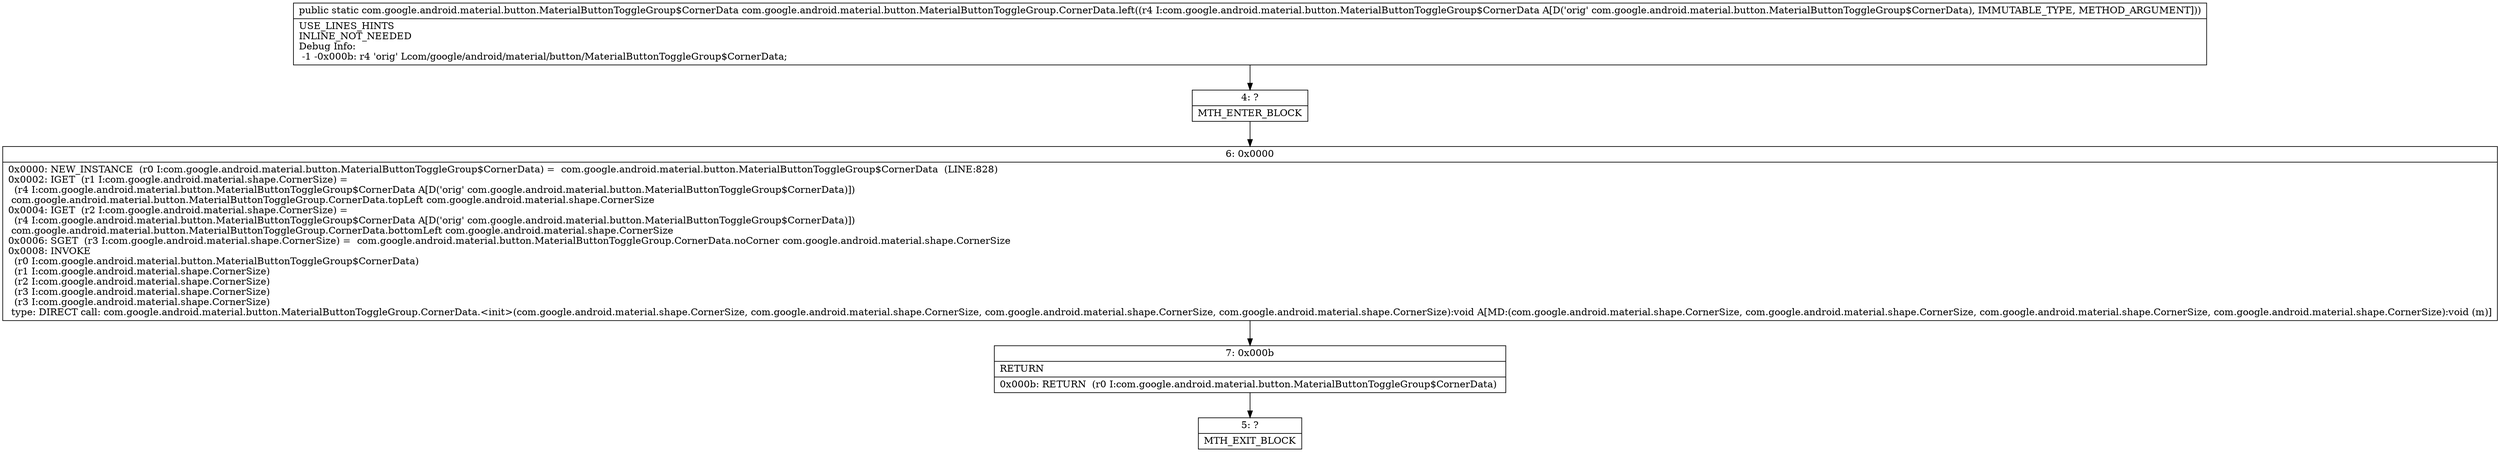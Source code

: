 digraph "CFG forcom.google.android.material.button.MaterialButtonToggleGroup.CornerData.left(Lcom\/google\/android\/material\/button\/MaterialButtonToggleGroup$CornerData;)Lcom\/google\/android\/material\/button\/MaterialButtonToggleGroup$CornerData;" {
Node_4 [shape=record,label="{4\:\ ?|MTH_ENTER_BLOCK\l}"];
Node_6 [shape=record,label="{6\:\ 0x0000|0x0000: NEW_INSTANCE  (r0 I:com.google.android.material.button.MaterialButtonToggleGroup$CornerData) =  com.google.android.material.button.MaterialButtonToggleGroup$CornerData  (LINE:828)\l0x0002: IGET  (r1 I:com.google.android.material.shape.CornerSize) = \l  (r4 I:com.google.android.material.button.MaterialButtonToggleGroup$CornerData A[D('orig' com.google.android.material.button.MaterialButtonToggleGroup$CornerData)])\l com.google.android.material.button.MaterialButtonToggleGroup.CornerData.topLeft com.google.android.material.shape.CornerSize \l0x0004: IGET  (r2 I:com.google.android.material.shape.CornerSize) = \l  (r4 I:com.google.android.material.button.MaterialButtonToggleGroup$CornerData A[D('orig' com.google.android.material.button.MaterialButtonToggleGroup$CornerData)])\l com.google.android.material.button.MaterialButtonToggleGroup.CornerData.bottomLeft com.google.android.material.shape.CornerSize \l0x0006: SGET  (r3 I:com.google.android.material.shape.CornerSize) =  com.google.android.material.button.MaterialButtonToggleGroup.CornerData.noCorner com.google.android.material.shape.CornerSize \l0x0008: INVOKE  \l  (r0 I:com.google.android.material.button.MaterialButtonToggleGroup$CornerData)\l  (r1 I:com.google.android.material.shape.CornerSize)\l  (r2 I:com.google.android.material.shape.CornerSize)\l  (r3 I:com.google.android.material.shape.CornerSize)\l  (r3 I:com.google.android.material.shape.CornerSize)\l type: DIRECT call: com.google.android.material.button.MaterialButtonToggleGroup.CornerData.\<init\>(com.google.android.material.shape.CornerSize, com.google.android.material.shape.CornerSize, com.google.android.material.shape.CornerSize, com.google.android.material.shape.CornerSize):void A[MD:(com.google.android.material.shape.CornerSize, com.google.android.material.shape.CornerSize, com.google.android.material.shape.CornerSize, com.google.android.material.shape.CornerSize):void (m)]\l}"];
Node_7 [shape=record,label="{7\:\ 0x000b|RETURN\l|0x000b: RETURN  (r0 I:com.google.android.material.button.MaterialButtonToggleGroup$CornerData) \l}"];
Node_5 [shape=record,label="{5\:\ ?|MTH_EXIT_BLOCK\l}"];
MethodNode[shape=record,label="{public static com.google.android.material.button.MaterialButtonToggleGroup$CornerData com.google.android.material.button.MaterialButtonToggleGroup.CornerData.left((r4 I:com.google.android.material.button.MaterialButtonToggleGroup$CornerData A[D('orig' com.google.android.material.button.MaterialButtonToggleGroup$CornerData), IMMUTABLE_TYPE, METHOD_ARGUMENT]))  | USE_LINES_HINTS\lINLINE_NOT_NEEDED\lDebug Info:\l  \-1 \-0x000b: r4 'orig' Lcom\/google\/android\/material\/button\/MaterialButtonToggleGroup$CornerData;\l}"];
MethodNode -> Node_4;Node_4 -> Node_6;
Node_6 -> Node_7;
Node_7 -> Node_5;
}

